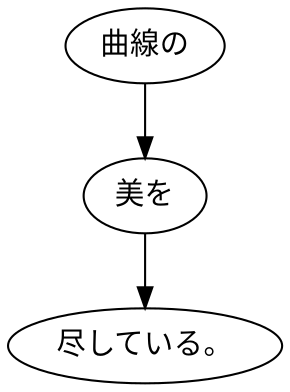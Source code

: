 digraph graph656 {
	node0 [label="曲線の"];
	node1 [label="美を"];
	node2 [label="尽している。"];
	node0 -> node1;
	node1 -> node2;
}
